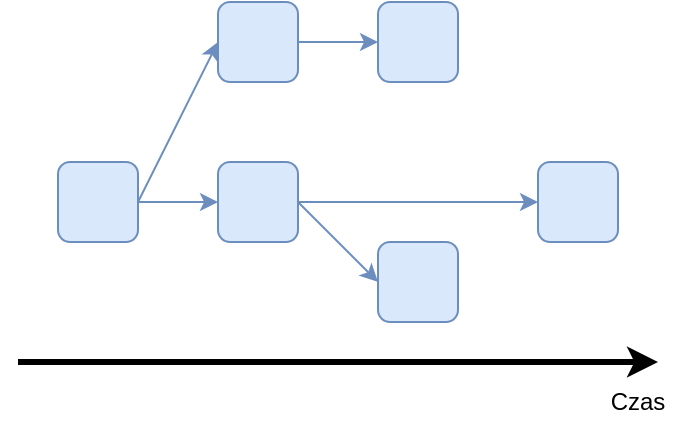 <mxfile version="14.5.1" type="device"><diagram id="pMwCBXBIA54t42nBvuhc" name="tweets"><mxGraphModel dx="946" dy="672" grid="1" gridSize="10" guides="1" tooltips="1" connect="1" arrows="1" fold="1" page="1" pageScale="1" pageWidth="827" pageHeight="1169" math="0" shadow="0"><root><mxCell id="0"/><mxCell id="1" parent="0"/><mxCell id="H7VSShUYvuXgMS3Vr7P6-1" value="" style="endArrow=classic;html=1;strokeWidth=3;endFill=1;" edge="1" parent="1"><mxGeometry width="50" height="50" relative="1" as="geometry"><mxPoint x="240" y="480" as="sourcePoint"/><mxPoint x="560" y="480" as="targetPoint"/></mxGeometry></mxCell><mxCell id="H7VSShUYvuXgMS3Vr7P6-2" value="Czas" style="text;html=1;strokeColor=none;fillColor=none;align=center;verticalAlign=middle;whiteSpace=wrap;rounded=0;" vertex="1" parent="1"><mxGeometry x="530" y="490" width="40" height="20" as="geometry"/></mxCell><mxCell id="H7VSShUYvuXgMS3Vr7P6-3" value="" style="rounded=1;whiteSpace=wrap;html=1;fillColor=#dae8fc;strokeColor=#6c8ebf;" vertex="1" parent="1"><mxGeometry x="260" y="380" width="40" height="40" as="geometry"/></mxCell><mxCell id="H7VSShUYvuXgMS3Vr7P6-4" value="" style="rounded=1;whiteSpace=wrap;html=1;fillColor=#dae8fc;strokeColor=#6c8ebf;" vertex="1" parent="1"><mxGeometry x="340" y="380" width="40" height="40" as="geometry"/></mxCell><mxCell id="H7VSShUYvuXgMS3Vr7P6-5" value="" style="rounded=1;whiteSpace=wrap;html=1;fillColor=#dae8fc;strokeColor=#6c8ebf;" vertex="1" parent="1"><mxGeometry x="340" y="300" width="40" height="40" as="geometry"/></mxCell><mxCell id="H7VSShUYvuXgMS3Vr7P6-6" value="" style="rounded=1;whiteSpace=wrap;html=1;fillColor=#dae8fc;strokeColor=#6c8ebf;" vertex="1" parent="1"><mxGeometry x="420" y="300" width="40" height="40" as="geometry"/></mxCell><mxCell id="H7VSShUYvuXgMS3Vr7P6-7" value="" style="rounded=1;whiteSpace=wrap;html=1;fillColor=#dae8fc;strokeColor=#6c8ebf;" vertex="1" parent="1"><mxGeometry x="420" y="420" width="40" height="40" as="geometry"/></mxCell><mxCell id="H7VSShUYvuXgMS3Vr7P6-8" value="" style="rounded=1;whiteSpace=wrap;html=1;fillColor=#dae8fc;strokeColor=#6c8ebf;" vertex="1" parent="1"><mxGeometry x="500" y="380" width="40" height="40" as="geometry"/></mxCell><mxCell id="H7VSShUYvuXgMS3Vr7P6-9" value="" style="endArrow=classic;html=1;fillColor=#dae8fc;strokeColor=#6c8ebf;entryX=0;entryY=0.5;entryDx=0;entryDy=0;exitX=1;exitY=0.5;exitDx=0;exitDy=0;" edge="1" parent="1" source="H7VSShUYvuXgMS3Vr7P6-3" target="H7VSShUYvuXgMS3Vr7P6-4"><mxGeometry width="50" height="50" relative="1" as="geometry"><mxPoint x="380" y="430" as="sourcePoint"/><mxPoint x="430" y="380" as="targetPoint"/></mxGeometry></mxCell><mxCell id="H7VSShUYvuXgMS3Vr7P6-10" value="" style="endArrow=classic;html=1;fillColor=#dae8fc;strokeColor=#6c8ebf;entryX=0;entryY=0.5;entryDx=0;entryDy=0;exitX=1;exitY=0.5;exitDx=0;exitDy=0;" edge="1" parent="1" source="H7VSShUYvuXgMS3Vr7P6-3" target="H7VSShUYvuXgMS3Vr7P6-5"><mxGeometry width="50" height="50" relative="1" as="geometry"><mxPoint x="310" y="410" as="sourcePoint"/><mxPoint x="350" y="410" as="targetPoint"/></mxGeometry></mxCell><mxCell id="H7VSShUYvuXgMS3Vr7P6-11" value="" style="endArrow=classic;html=1;fillColor=#dae8fc;strokeColor=#6c8ebf;entryX=0;entryY=0.5;entryDx=0;entryDy=0;exitX=1;exitY=0.5;exitDx=0;exitDy=0;" edge="1" parent="1" source="H7VSShUYvuXgMS3Vr7P6-4" target="H7VSShUYvuXgMS3Vr7P6-7"><mxGeometry width="50" height="50" relative="1" as="geometry"><mxPoint x="320" y="420" as="sourcePoint"/><mxPoint x="360" y="420" as="targetPoint"/></mxGeometry></mxCell><mxCell id="H7VSShUYvuXgMS3Vr7P6-14" value="" style="endArrow=classic;html=1;fillColor=#dae8fc;strokeColor=#6c8ebf;entryX=0;entryY=0.5;entryDx=0;entryDy=0;exitX=1;exitY=0.5;exitDx=0;exitDy=0;" edge="1" parent="1" source="H7VSShUYvuXgMS3Vr7P6-5" target="H7VSShUYvuXgMS3Vr7P6-6"><mxGeometry width="50" height="50" relative="1" as="geometry"><mxPoint x="340" y="440" as="sourcePoint"/><mxPoint x="380" y="440" as="targetPoint"/></mxGeometry></mxCell><mxCell id="H7VSShUYvuXgMS3Vr7P6-15" value="" style="endArrow=classic;html=1;fillColor=#dae8fc;strokeColor=#6c8ebf;entryX=0;entryY=0.5;entryDx=0;entryDy=0;exitX=1;exitY=0.5;exitDx=0;exitDy=0;" edge="1" parent="1" source="H7VSShUYvuXgMS3Vr7P6-4" target="H7VSShUYvuXgMS3Vr7P6-8"><mxGeometry width="50" height="50" relative="1" as="geometry"><mxPoint x="350" y="450" as="sourcePoint"/><mxPoint x="390" y="450" as="targetPoint"/></mxGeometry></mxCell></root></mxGraphModel></diagram></mxfile>